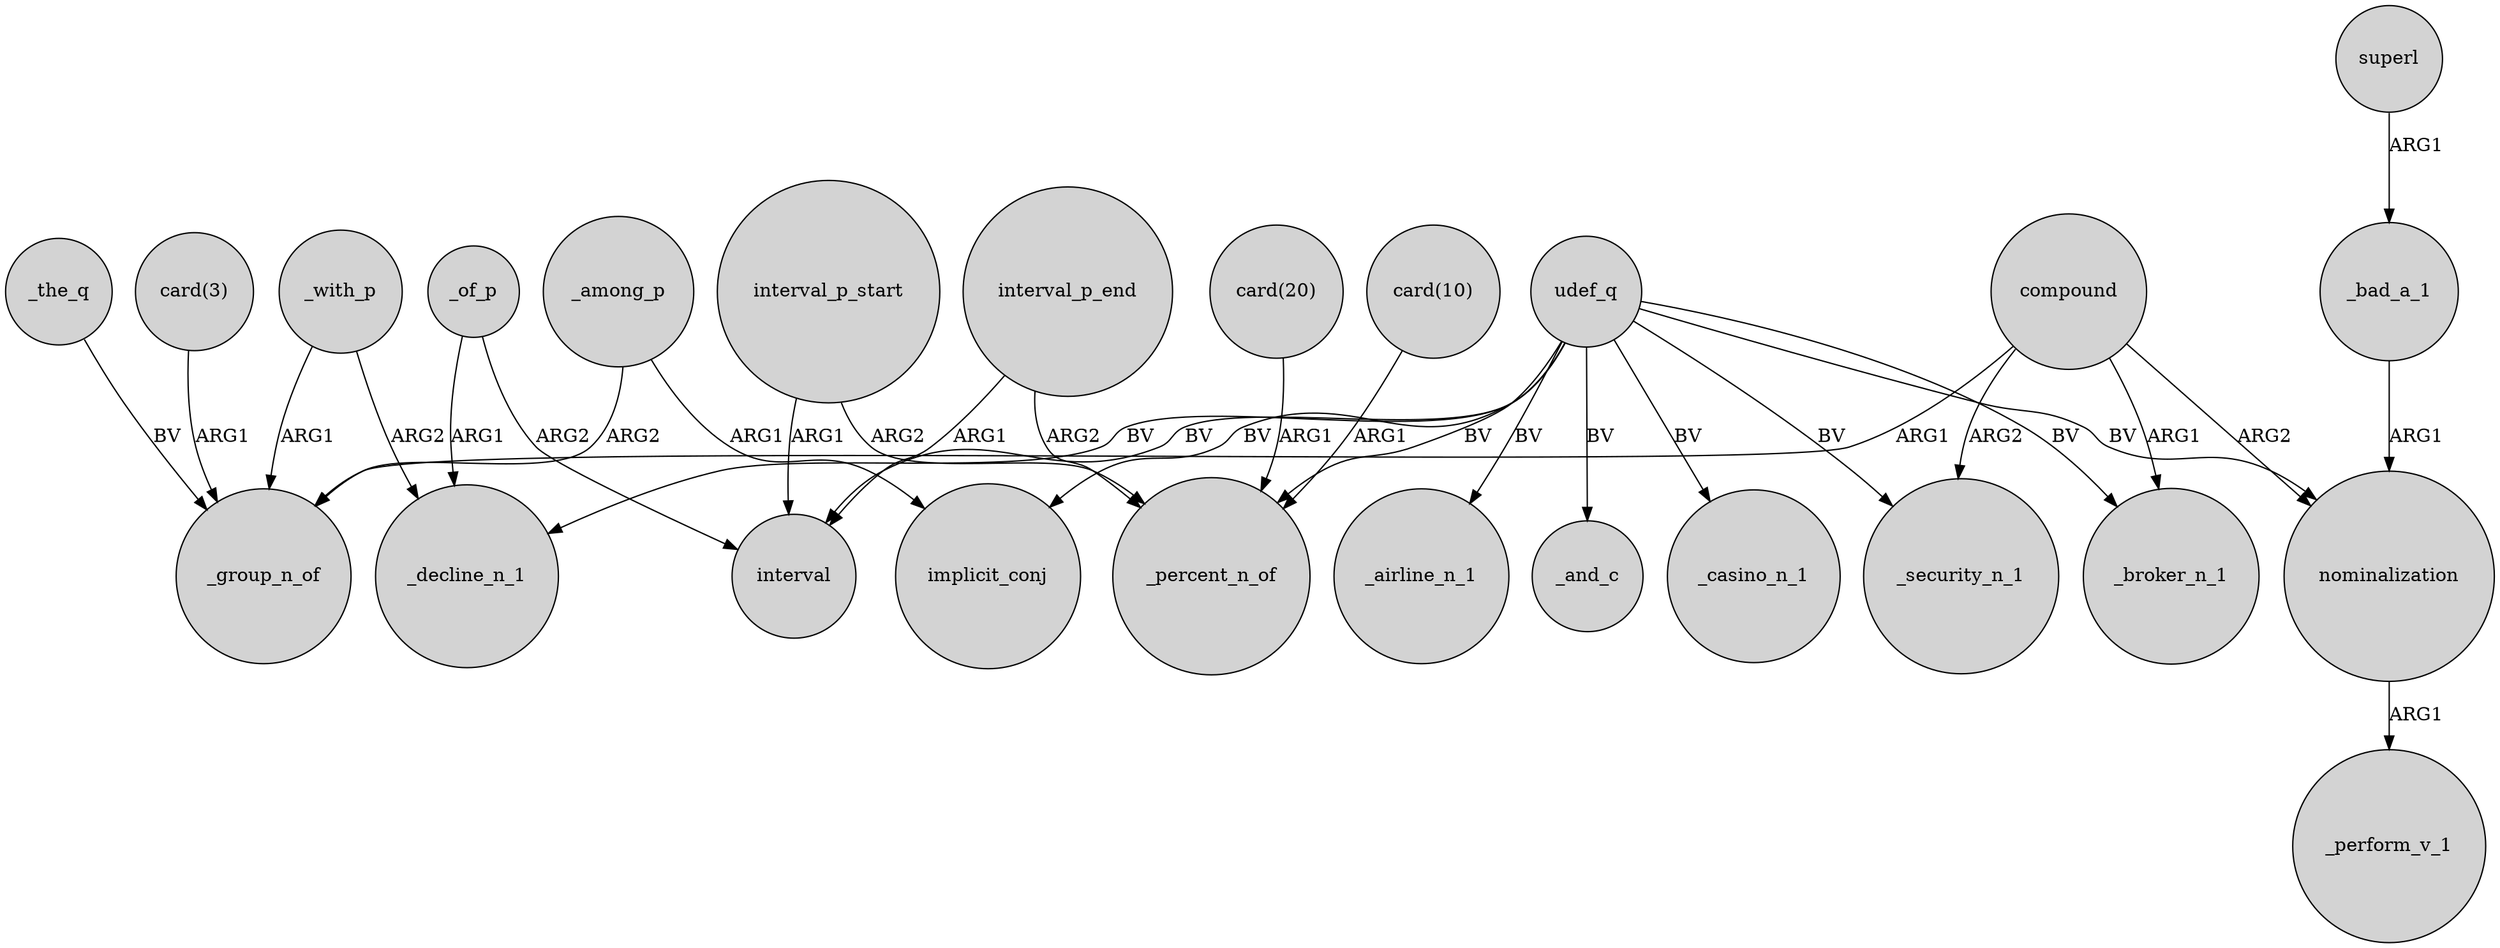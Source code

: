 digraph {
	node [shape=circle style=filled]
	"card(3)" -> _group_n_of [label=ARG1]
	_of_p -> _decline_n_1 [label=ARG1]
	udef_q -> _casino_n_1 [label=BV]
	udef_q -> _decline_n_1 [label=BV]
	udef_q -> _broker_n_1 [label=BV]
	_among_p -> _group_n_of [label=ARG2]
	"card(20)" -> _percent_n_of [label=ARG1]
	compound -> _broker_n_1 [label=ARG1]
	udef_q -> nominalization [label=BV]
	udef_q -> interval [label=BV]
	udef_q -> _airline_n_1 [label=BV]
	udef_q -> _and_c [label=BV]
	udef_q -> _security_n_1 [label=BV]
	interval_p_start -> interval [label=ARG1]
	compound -> _group_n_of [label=ARG1]
	_among_p -> implicit_conj [label=ARG1]
	compound -> nominalization [label=ARG2]
	interval_p_start -> _percent_n_of [label=ARG2]
	udef_q -> _percent_n_of [label=BV]
	_the_q -> _group_n_of [label=BV]
	"card(10)" -> _percent_n_of [label=ARG1]
	_with_p -> _decline_n_1 [label=ARG2]
	interval_p_end -> interval [label=ARG1]
	_with_p -> _group_n_of [label=ARG1]
	interval_p_end -> _percent_n_of [label=ARG2]
	_bad_a_1 -> nominalization [label=ARG1]
	compound -> _security_n_1 [label=ARG2]
	_of_p -> interval [label=ARG2]
	nominalization -> _perform_v_1 [label=ARG1]
	udef_q -> implicit_conj [label=BV]
	superl -> _bad_a_1 [label=ARG1]
}
